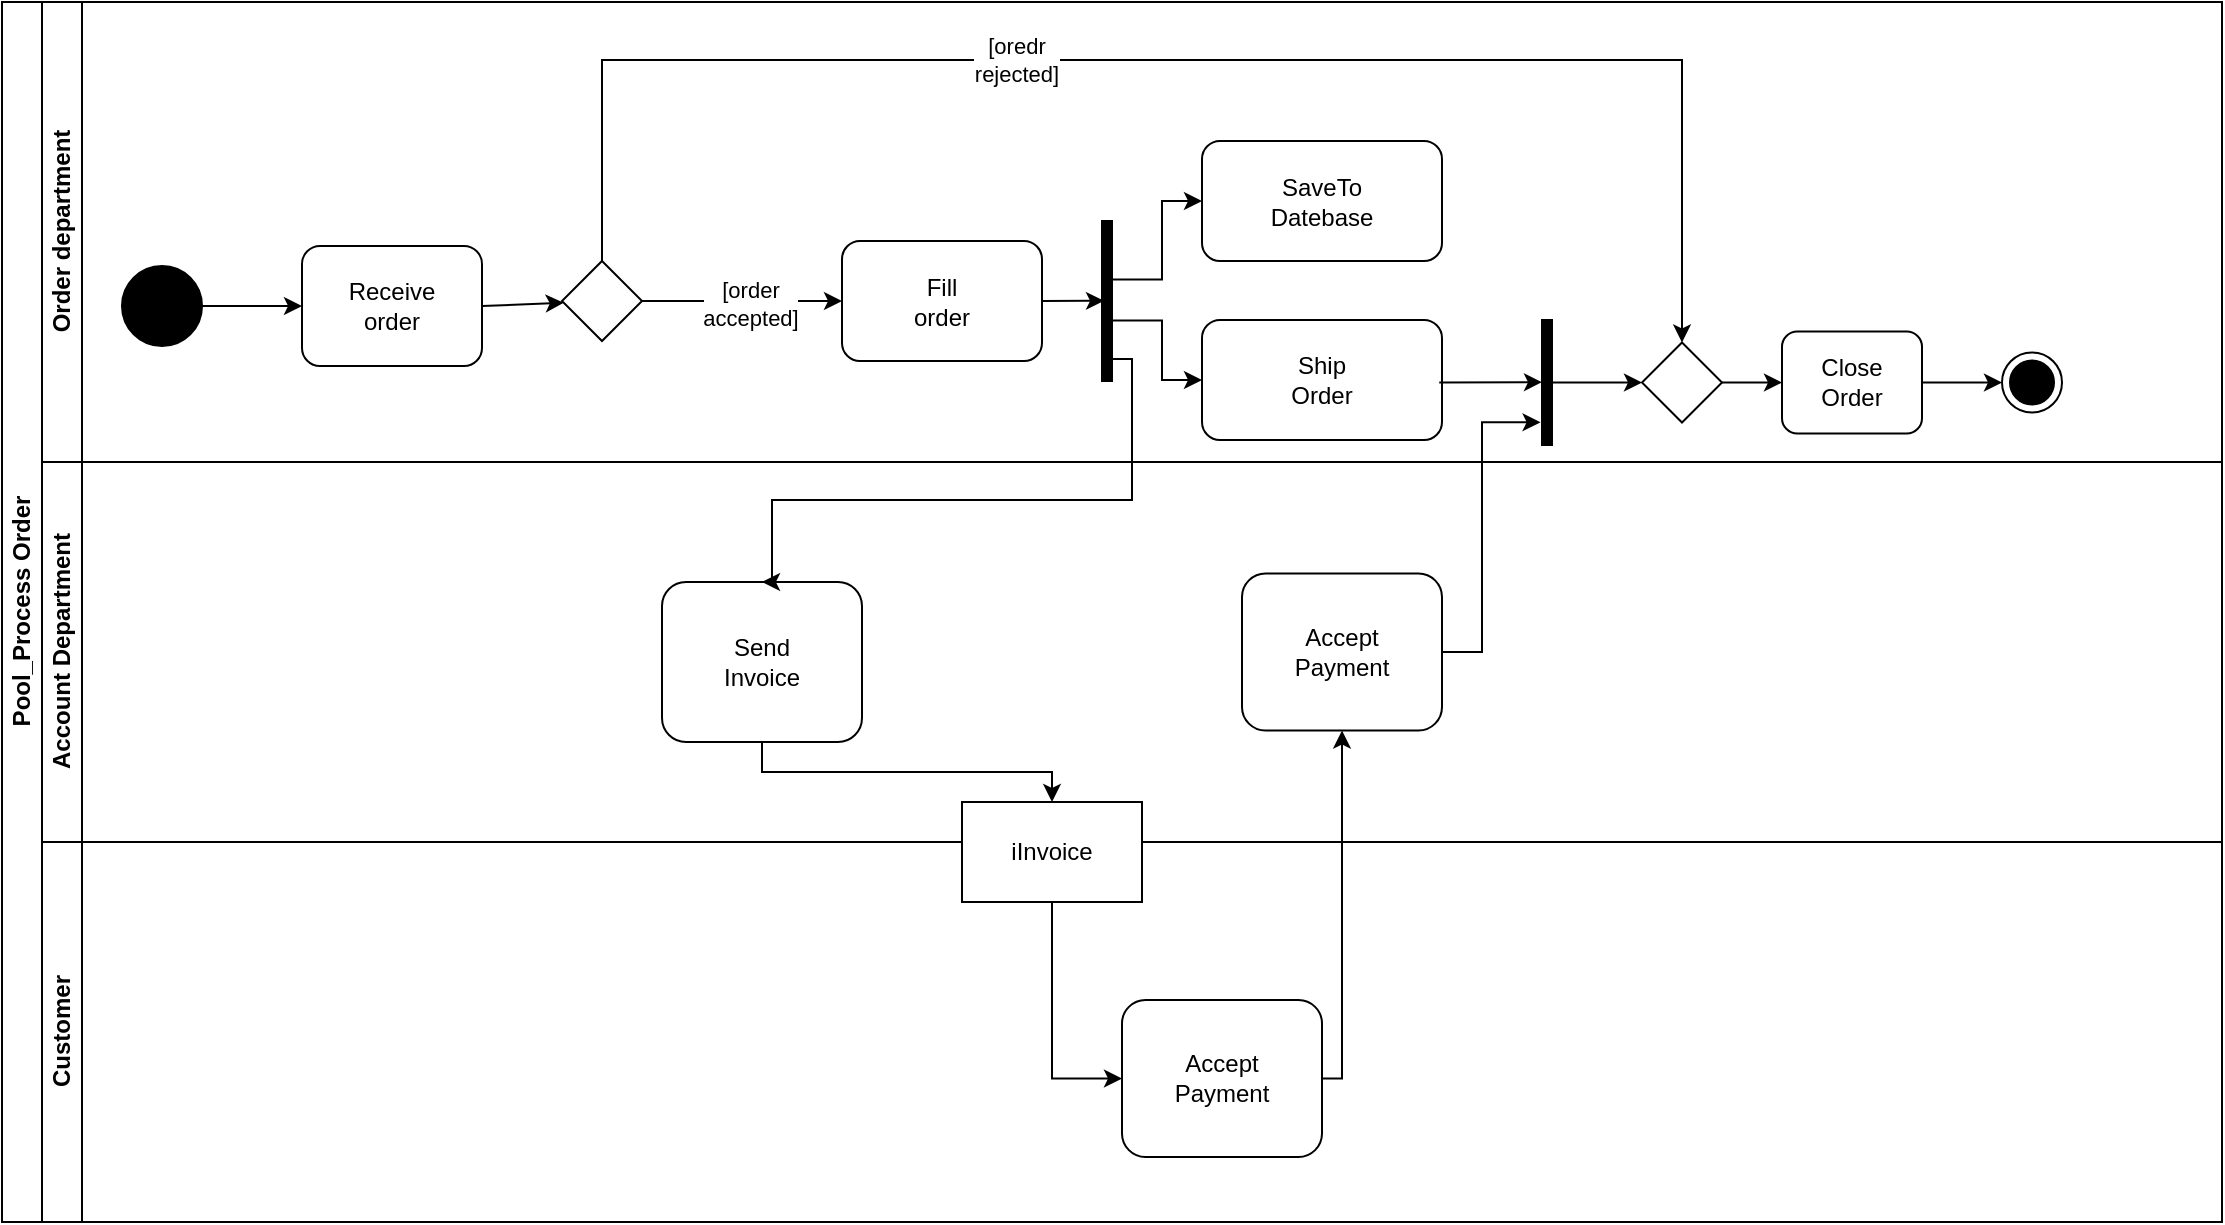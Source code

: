 <mxfile version="26.1.0">
  <diagram name="Page-1" id="UBZO3gMXBh9zxhg8P7WN">
    <mxGraphModel dx="1207" dy="847" grid="1" gridSize="10" guides="1" tooltips="1" connect="1" arrows="1" fold="1" page="1" pageScale="1" pageWidth="1169" pageHeight="827" math="0" shadow="0">
      <root>
        <mxCell id="0" />
        <mxCell id="1" parent="0" />
        <mxCell id="22XOwTxMhwaUILvPcaUI-16" value="Pool_Process Order" style="swimlane;html=1;childLayout=stackLayout;resizeParent=1;resizeParentMax=0;horizontal=0;startSize=20;horizontalStack=0;" vertex="1" parent="1">
          <mxGeometry x="20" y="131" width="1110" height="610" as="geometry" />
        </mxCell>
        <mxCell id="22XOwTxMhwaUILvPcaUI-21" value="Order department" style="swimlane;html=1;startSize=20;horizontal=0;" vertex="1" parent="22XOwTxMhwaUILvPcaUI-16">
          <mxGeometry x="20" width="1090" height="230" as="geometry" />
        </mxCell>
        <mxCell id="22XOwTxMhwaUILvPcaUI-22" value="" style="edgeStyle=orthogonalEdgeStyle;rounded=0;orthogonalLoop=1;jettySize=auto;html=1;" edge="1" parent="22XOwTxMhwaUILvPcaUI-21" source="22XOwTxMhwaUILvPcaUI-23">
          <mxGeometry relative="1" as="geometry">
            <mxPoint x="130.0" y="152" as="targetPoint" />
          </mxGeometry>
        </mxCell>
        <mxCell id="22XOwTxMhwaUILvPcaUI-23" value="" style="ellipse;whiteSpace=wrap;html=1;fillColor=#000000;" vertex="1" parent="22XOwTxMhwaUILvPcaUI-21">
          <mxGeometry x="40" y="132" width="40" height="40" as="geometry" />
        </mxCell>
        <mxCell id="22XOwTxMhwaUILvPcaUI-37" value="" style="rounded=1;whiteSpace=wrap;html=1;" vertex="1" parent="22XOwTxMhwaUILvPcaUI-21">
          <mxGeometry x="130" y="122" width="90" height="60" as="geometry" />
        </mxCell>
        <mxCell id="22XOwTxMhwaUILvPcaUI-38" value="Receive&lt;div&gt;order&lt;/div&gt;" style="text;html=1;align=center;verticalAlign=middle;whiteSpace=wrap;rounded=0;" vertex="1" parent="22XOwTxMhwaUILvPcaUI-21">
          <mxGeometry x="145" y="137" width="60" height="30" as="geometry" />
        </mxCell>
        <mxCell id="22XOwTxMhwaUILvPcaUI-43" value="" style="endArrow=classic;html=1;rounded=0;curved=1;exitX=1;exitY=0.5;exitDx=0;exitDy=0;" edge="1" parent="22XOwTxMhwaUILvPcaUI-21" source="22XOwTxMhwaUILvPcaUI-37">
          <mxGeometry width="50" height="50" relative="1" as="geometry">
            <mxPoint x="340" y="312" as="sourcePoint" />
            <mxPoint x="260.845" y="150.429" as="targetPoint" />
          </mxGeometry>
        </mxCell>
        <mxCell id="22XOwTxMhwaUILvPcaUI-44" value="Fill&lt;div&gt;order&lt;/div&gt;" style="rounded=1;whiteSpace=wrap;html=1;" vertex="1" parent="22XOwTxMhwaUILvPcaUI-21">
          <mxGeometry x="400" y="119.5" width="100" height="60" as="geometry" />
        </mxCell>
        <mxCell id="22XOwTxMhwaUILvPcaUI-46" value="" style="endArrow=classic;html=1;rounded=0;curved=1;exitX=1;exitY=0.5;exitDx=0;exitDy=0;entryX=0;entryY=0.5;entryDx=0;entryDy=0;" edge="1" parent="22XOwTxMhwaUILvPcaUI-21" source="22XOwTxMhwaUILvPcaUI-94" target="22XOwTxMhwaUILvPcaUI-44">
          <mxGeometry relative="1" as="geometry">
            <mxPoint x="310" y="149.5" as="sourcePoint" />
            <mxPoint x="410" y="282" as="targetPoint" />
          </mxGeometry>
        </mxCell>
        <mxCell id="22XOwTxMhwaUILvPcaUI-47" value="Label" style="edgeLabel;resizable=0;html=1;;align=center;verticalAlign=middle;" connectable="0" vertex="1" parent="22XOwTxMhwaUILvPcaUI-46">
          <mxGeometry relative="1" as="geometry" />
        </mxCell>
        <mxCell id="22XOwTxMhwaUILvPcaUI-48" value="[order&lt;div&gt;accepted]&lt;/div&gt;" style="edgeLabel;html=1;align=center;verticalAlign=middle;resizable=0;points=[];" vertex="1" connectable="0" parent="22XOwTxMhwaUILvPcaUI-46">
          <mxGeometry x="0.067" y="-1" relative="1" as="geometry">
            <mxPoint as="offset" />
          </mxGeometry>
        </mxCell>
        <mxCell id="22XOwTxMhwaUILvPcaUI-50" value="SaveTo&lt;div&gt;Datebase&lt;/div&gt;" style="rounded=1;whiteSpace=wrap;html=1;" vertex="1" parent="22XOwTxMhwaUILvPcaUI-21">
          <mxGeometry x="580" y="69.5" width="120" height="60" as="geometry" />
        </mxCell>
        <mxCell id="22XOwTxMhwaUILvPcaUI-49" value="Ship&lt;div&gt;Order&lt;/div&gt;" style="rounded=1;whiteSpace=wrap;html=1;" vertex="1" parent="22XOwTxMhwaUILvPcaUI-21">
          <mxGeometry x="580" y="159" width="120" height="60" as="geometry" />
        </mxCell>
        <mxCell id="22XOwTxMhwaUILvPcaUI-52" value="" style="html=1;points=[];perimeter=orthogonalPerimeter;fillColor=strokeColor;" vertex="1" parent="22XOwTxMhwaUILvPcaUI-21">
          <mxGeometry x="530" y="109.5" width="5" height="80" as="geometry" />
        </mxCell>
        <mxCell id="22XOwTxMhwaUILvPcaUI-53" value="" style="endArrow=classic;html=1;rounded=0;curved=1;exitX=1;exitY=0.5;exitDx=0;exitDy=0;entryX=0.2;entryY=0.499;entryDx=0;entryDy=0;entryPerimeter=0;" edge="1" parent="22XOwTxMhwaUILvPcaUI-21" source="22XOwTxMhwaUILvPcaUI-44" target="22XOwTxMhwaUILvPcaUI-52">
          <mxGeometry width="50" height="50" relative="1" as="geometry">
            <mxPoint x="420" y="302" as="sourcePoint" />
            <mxPoint x="470" y="252" as="targetPoint" />
          </mxGeometry>
        </mxCell>
        <mxCell id="22XOwTxMhwaUILvPcaUI-59" value="" style="endArrow=classic;html=1;rounded=0;exitX=0.778;exitY=0.622;exitDx=0;exitDy=0;exitPerimeter=0;entryX=0;entryY=0.5;entryDx=0;entryDy=0;edgeStyle=elbowEdgeStyle;" edge="1" parent="22XOwTxMhwaUILvPcaUI-21" source="22XOwTxMhwaUILvPcaUI-52" target="22XOwTxMhwaUILvPcaUI-49">
          <mxGeometry width="50" height="50" relative="1" as="geometry">
            <mxPoint x="590" y="232" as="sourcePoint" />
            <mxPoint x="580" y="209.5" as="targetPoint" />
            <Array as="points">
              <mxPoint x="560" y="192" />
            </Array>
          </mxGeometry>
        </mxCell>
        <mxCell id="22XOwTxMhwaUILvPcaUI-60" value="" style="endArrow=classic;html=1;rounded=0;exitX=0.877;exitY=0.366;exitDx=0;exitDy=0;exitPerimeter=0;entryX=0;entryY=0.5;entryDx=0;entryDy=0;edgeStyle=elbowEdgeStyle;" edge="1" parent="22XOwTxMhwaUILvPcaUI-21" source="22XOwTxMhwaUILvPcaUI-52" target="22XOwTxMhwaUILvPcaUI-50">
          <mxGeometry width="50" height="50" relative="1" as="geometry">
            <mxPoint x="590" y="232" as="sourcePoint" />
            <mxPoint x="640" y="182" as="targetPoint" />
            <Array as="points">
              <mxPoint x="560" y="112" />
            </Array>
          </mxGeometry>
        </mxCell>
        <mxCell id="22XOwTxMhwaUILvPcaUI-61" value="" style="html=1;points=[];perimeter=orthogonalPerimeter;fillColor=strokeColor;" vertex="1" parent="22XOwTxMhwaUILvPcaUI-21">
          <mxGeometry x="750" y="159" width="5" height="62.5" as="geometry" />
        </mxCell>
        <mxCell id="22XOwTxMhwaUILvPcaUI-62" value="" style="endArrow=classic;html=1;rounded=0;exitX=1;exitY=0.5;exitDx=0;exitDy=0;entryX=0.276;entryY=0.502;entryDx=0;entryDy=0;entryPerimeter=0;" edge="1" parent="22XOwTxMhwaUILvPcaUI-21">
          <mxGeometry width="50" height="50" relative="1" as="geometry">
            <mxPoint x="698.62" y="190.2" as="sourcePoint" />
            <mxPoint x="750.0" y="190.075" as="targetPoint" />
          </mxGeometry>
        </mxCell>
        <mxCell id="22XOwTxMhwaUILvPcaUI-98" style="edgeStyle=elbowEdgeStyle;rounded=0;orthogonalLoop=1;jettySize=auto;html=1;exitX=0.5;exitY=0;exitDx=0;exitDy=0;entryX=0.5;entryY=0;entryDx=0;entryDy=0;" edge="1" parent="22XOwTxMhwaUILvPcaUI-21" source="22XOwTxMhwaUILvPcaUI-94" target="22XOwTxMhwaUILvPcaUI-95">
          <mxGeometry relative="1" as="geometry">
            <Array as="points">
              <mxPoint x="550" y="29" />
            </Array>
          </mxGeometry>
        </mxCell>
        <mxCell id="22XOwTxMhwaUILvPcaUI-99" value="[oredr&lt;div&gt;rejected]&lt;/div&gt;" style="edgeLabel;html=1;align=center;verticalAlign=middle;resizable=0;points=[];" vertex="1" connectable="0" parent="22XOwTxMhwaUILvPcaUI-98">
          <mxGeometry x="-0.213" relative="1" as="geometry">
            <mxPoint as="offset" />
          </mxGeometry>
        </mxCell>
        <mxCell id="22XOwTxMhwaUILvPcaUI-94" value="" style="rhombus;whiteSpace=wrap;html=1;fontFamily=Helvetica;fontSize=12;fontColor=#000000;align=center;" vertex="1" parent="22XOwTxMhwaUILvPcaUI-21">
          <mxGeometry x="260" y="129.5" width="40" height="40" as="geometry" />
        </mxCell>
        <mxCell id="22XOwTxMhwaUILvPcaUI-95" value="" style="rhombus;whiteSpace=wrap;html=1;fontFamily=Helvetica;fontSize=12;fontColor=#000000;align=center;" vertex="1" parent="22XOwTxMhwaUILvPcaUI-21">
          <mxGeometry x="800" y="170.25" width="40" height="40" as="geometry" />
        </mxCell>
        <mxCell id="22XOwTxMhwaUILvPcaUI-97" value="" style="endArrow=classic;html=1;rounded=0;exitX=1;exitY=0.5;exitDx=0;exitDy=0;entryX=0;entryY=0.5;entryDx=0;entryDy=0;" edge="1" parent="22XOwTxMhwaUILvPcaUI-21" target="22XOwTxMhwaUILvPcaUI-95">
          <mxGeometry width="50" height="50" relative="1" as="geometry">
            <mxPoint x="755" y="190.2" as="sourcePoint" />
            <mxPoint x="806.38" y="190.075" as="targetPoint" />
          </mxGeometry>
        </mxCell>
        <mxCell id="22XOwTxMhwaUILvPcaUI-100" value="Close&lt;div&gt;Order&lt;/div&gt;" style="rounded=1;whiteSpace=wrap;html=1;" vertex="1" parent="22XOwTxMhwaUILvPcaUI-21">
          <mxGeometry x="870" y="164.75" width="70" height="51" as="geometry" />
        </mxCell>
        <mxCell id="22XOwTxMhwaUILvPcaUI-101" value="" style="endArrow=classic;html=1;rounded=0;exitX=1;exitY=0.5;exitDx=0;exitDy=0;" edge="1" parent="22XOwTxMhwaUILvPcaUI-21" source="22XOwTxMhwaUILvPcaUI-95" target="22XOwTxMhwaUILvPcaUI-100">
          <mxGeometry width="50" height="50" relative="1" as="geometry">
            <mxPoint x="780" y="129" as="sourcePoint" />
            <mxPoint x="830" y="79" as="targetPoint" />
          </mxGeometry>
        </mxCell>
        <mxCell id="22XOwTxMhwaUILvPcaUI-102" value="" style="ellipse;html=1;shape=endState;fillColor=strokeColor;" vertex="1" parent="22XOwTxMhwaUILvPcaUI-21">
          <mxGeometry x="980" y="175.25" width="30" height="30" as="geometry" />
        </mxCell>
        <mxCell id="22XOwTxMhwaUILvPcaUI-103" value="" style="endArrow=classic;html=1;rounded=0;exitX=1;exitY=0.5;exitDx=0;exitDy=0;entryX=0;entryY=0.5;entryDx=0;entryDy=0;" edge="1" parent="22XOwTxMhwaUILvPcaUI-21" source="22XOwTxMhwaUILvPcaUI-100" target="22XOwTxMhwaUILvPcaUI-102">
          <mxGeometry width="50" height="50" relative="1" as="geometry">
            <mxPoint x="980" y="179" as="sourcePoint" />
            <mxPoint x="1030" y="129" as="targetPoint" />
          </mxGeometry>
        </mxCell>
        <mxCell id="22XOwTxMhwaUILvPcaUI-28" value="Account Department" style="swimlane;html=1;startSize=20;horizontal=0;" vertex="1" parent="22XOwTxMhwaUILvPcaUI-16">
          <mxGeometry x="20" y="230" width="1090" height="190" as="geometry" />
        </mxCell>
        <mxCell id="22XOwTxMhwaUILvPcaUI-104" value="Send&lt;div&gt;Invoice&lt;/div&gt;" style="rounded=1;whiteSpace=wrap;html=1;" vertex="1" parent="22XOwTxMhwaUILvPcaUI-28">
          <mxGeometry x="310" y="60" width="100" height="80" as="geometry" />
        </mxCell>
        <mxCell id="22XOwTxMhwaUILvPcaUI-107" value="Accept&lt;div&gt;Payment&lt;/div&gt;" style="rounded=1;whiteSpace=wrap;html=1;" vertex="1" parent="22XOwTxMhwaUILvPcaUI-28">
          <mxGeometry x="600" y="55.75" width="100" height="78.5" as="geometry" />
        </mxCell>
        <mxCell id="22XOwTxMhwaUILvPcaUI-106" value="" style="endArrow=classic;html=1;rounded=0;exitX=1.103;exitY=0.863;exitDx=0;exitDy=0;exitPerimeter=0;entryX=0.5;entryY=0;entryDx=0;entryDy=0;edgeStyle=orthogonalEdgeStyle;elbow=vertical;" edge="1" parent="22XOwTxMhwaUILvPcaUI-16" source="22XOwTxMhwaUILvPcaUI-52" target="22XOwTxMhwaUILvPcaUI-104">
          <mxGeometry width="50" height="50" relative="1" as="geometry">
            <mxPoint x="530" y="179" as="sourcePoint" />
            <mxPoint x="420" y="279" as="targetPoint" />
            <Array as="points">
              <mxPoint x="565" y="178" />
              <mxPoint x="565" y="249" />
              <mxPoint x="385" y="249" />
            </Array>
          </mxGeometry>
        </mxCell>
        <mxCell id="22XOwTxMhwaUILvPcaUI-108" value="" style="endArrow=classic;html=1;rounded=0;exitX=1;exitY=0.5;exitDx=0;exitDy=0;entryX=-0.143;entryY=0.818;entryDx=0;entryDy=0;entryPerimeter=0;edgeStyle=orthogonalEdgeStyle;" edge="1" parent="22XOwTxMhwaUILvPcaUI-16" source="22XOwTxMhwaUILvPcaUI-107" target="22XOwTxMhwaUILvPcaUI-61">
          <mxGeometry width="50" height="50" relative="1" as="geometry">
            <mxPoint x="830" y="339" as="sourcePoint" />
            <mxPoint x="880" y="289" as="targetPoint" />
            <Array as="points">
              <mxPoint x="740" y="325" />
              <mxPoint x="740" y="210" />
            </Array>
          </mxGeometry>
        </mxCell>
        <mxCell id="22XOwTxMhwaUILvPcaUI-109" value="" style="endArrow=classic;html=1;rounded=0;exitX=0.5;exitY=1;exitDx=0;exitDy=0;entryX=0.5;entryY=0;entryDx=0;entryDy=0;edgeStyle=orthogonalEdgeStyle;" edge="1" parent="22XOwTxMhwaUILvPcaUI-16" source="22XOwTxMhwaUILvPcaUI-104" target="22XOwTxMhwaUILvPcaUI-34">
          <mxGeometry width="50" height="50" relative="1" as="geometry">
            <mxPoint x="520" y="549" as="sourcePoint" />
            <mxPoint x="570" y="499" as="targetPoint" />
          </mxGeometry>
        </mxCell>
        <mxCell id="22XOwTxMhwaUILvPcaUI-32" value="Customer" style="swimlane;html=1;startSize=20;horizontal=0;" vertex="1" parent="22XOwTxMhwaUILvPcaUI-16">
          <mxGeometry x="20" y="420" width="1090" height="190" as="geometry" />
        </mxCell>
        <mxCell id="22XOwTxMhwaUILvPcaUI-34" value="iInvoice" style="rounded=0;whiteSpace=wrap;html=1;fontFamily=Helvetica;fontSize=12;fontColor=#000000;align=center;fillColor=#FFFFFF;" vertex="1" parent="22XOwTxMhwaUILvPcaUI-32">
          <mxGeometry x="460" y="-20" width="90" height="50" as="geometry" />
        </mxCell>
        <mxCell id="22XOwTxMhwaUILvPcaUI-110" value="Accept&lt;div&gt;Payment&lt;/div&gt;" style="rounded=1;whiteSpace=wrap;html=1;" vertex="1" parent="22XOwTxMhwaUILvPcaUI-32">
          <mxGeometry x="540" y="79" width="100" height="78.5" as="geometry" />
        </mxCell>
        <mxCell id="22XOwTxMhwaUILvPcaUI-111" value="" style="endArrow=classic;html=1;rounded=0;exitX=0.5;exitY=1;exitDx=0;exitDy=0;entryX=0;entryY=0.5;entryDx=0;entryDy=0;edgeStyle=orthogonalEdgeStyle;" edge="1" parent="22XOwTxMhwaUILvPcaUI-32" source="22XOwTxMhwaUILvPcaUI-34" target="22XOwTxMhwaUILvPcaUI-110">
          <mxGeometry width="50" height="50" relative="1" as="geometry">
            <mxPoint x="500" y="129" as="sourcePoint" />
            <mxPoint x="550" y="79" as="targetPoint" />
          </mxGeometry>
        </mxCell>
        <mxCell id="22XOwTxMhwaUILvPcaUI-112" value="" style="endArrow=classic;html=1;rounded=0;entryX=0.5;entryY=1;entryDx=0;entryDy=0;exitX=1;exitY=0.5;exitDx=0;exitDy=0;edgeStyle=orthogonalEdgeStyle;" edge="1" parent="22XOwTxMhwaUILvPcaUI-16" source="22XOwTxMhwaUILvPcaUI-110" target="22XOwTxMhwaUILvPcaUI-107">
          <mxGeometry width="50" height="50" relative="1" as="geometry">
            <mxPoint x="520" y="549" as="sourcePoint" />
            <mxPoint x="570" y="499" as="targetPoint" />
          </mxGeometry>
        </mxCell>
      </root>
    </mxGraphModel>
  </diagram>
</mxfile>
